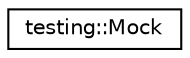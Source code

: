 digraph "Graphical Class Hierarchy"
{
  edge [fontname="Helvetica",fontsize="10",labelfontname="Helvetica",labelfontsize="10"];
  node [fontname="Helvetica",fontsize="10",shape=record];
  rankdir="LR";
  Node1 [label="testing::Mock",height=0.2,width=0.4,color="black", fillcolor="white", style="filled",URL="$classtesting_1_1_mock.html"];
}
